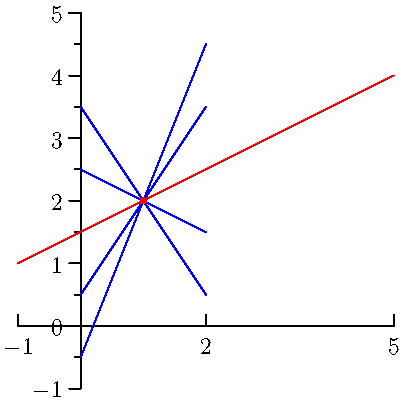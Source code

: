 import graph;

size (0,200);

real x0 = 1;
real y0 = 2;
real x1 = 3;
real y1 = 3;

real m = (y1-y0)/(x1-x0);

real f(real x) { return m*(x-x0) + y0; }
real f1(real x) { return (m+1)*(x-x0)+y0; }
real f2(real x) { return (m+2)*(x-x0)+y0; }
real f3(real x) { return (-m)*(x-x0)+y0; }
real f4(real x) { return (-m-1)*(x-x0)+y0; }

xaxis(xmin=-1,xmax=5,LeftTicks);
yaxis(ymin=-1,ymax=5,LeftTicks);

draw(graph(f,-1,5),red);
draw(graph(f1,0,2),blue);
draw(graph(f2,0,2),blue);
draw(graph(f3,0,2),blue);
draw(graph(f4,0,2),blue);

dot((x0,y0),red);
//dot((x1,y1),red);

//draw((x0,y0)--(x1,y0)--(x1,y1),red);

// FIXME: damn, how can I use a variable here?
//label("run $=2$", ((x0+x1)/2,y0), S);
//label("rise $=1$", (x1,(y0+y1)/2), E);

